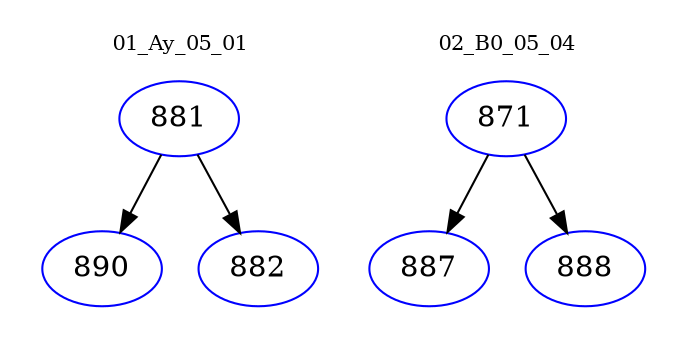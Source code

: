 digraph{
subgraph cluster_0 {
color = white
label = "01_Ay_05_01";
fontsize=10;
T0_881 [label="881", color="blue"]
T0_881 -> T0_890 [color="black"]
T0_890 [label="890", color="blue"]
T0_881 -> T0_882 [color="black"]
T0_882 [label="882", color="blue"]
}
subgraph cluster_1 {
color = white
label = "02_B0_05_04";
fontsize=10;
T1_871 [label="871", color="blue"]
T1_871 -> T1_887 [color="black"]
T1_887 [label="887", color="blue"]
T1_871 -> T1_888 [color="black"]
T1_888 [label="888", color="blue"]
}
}
